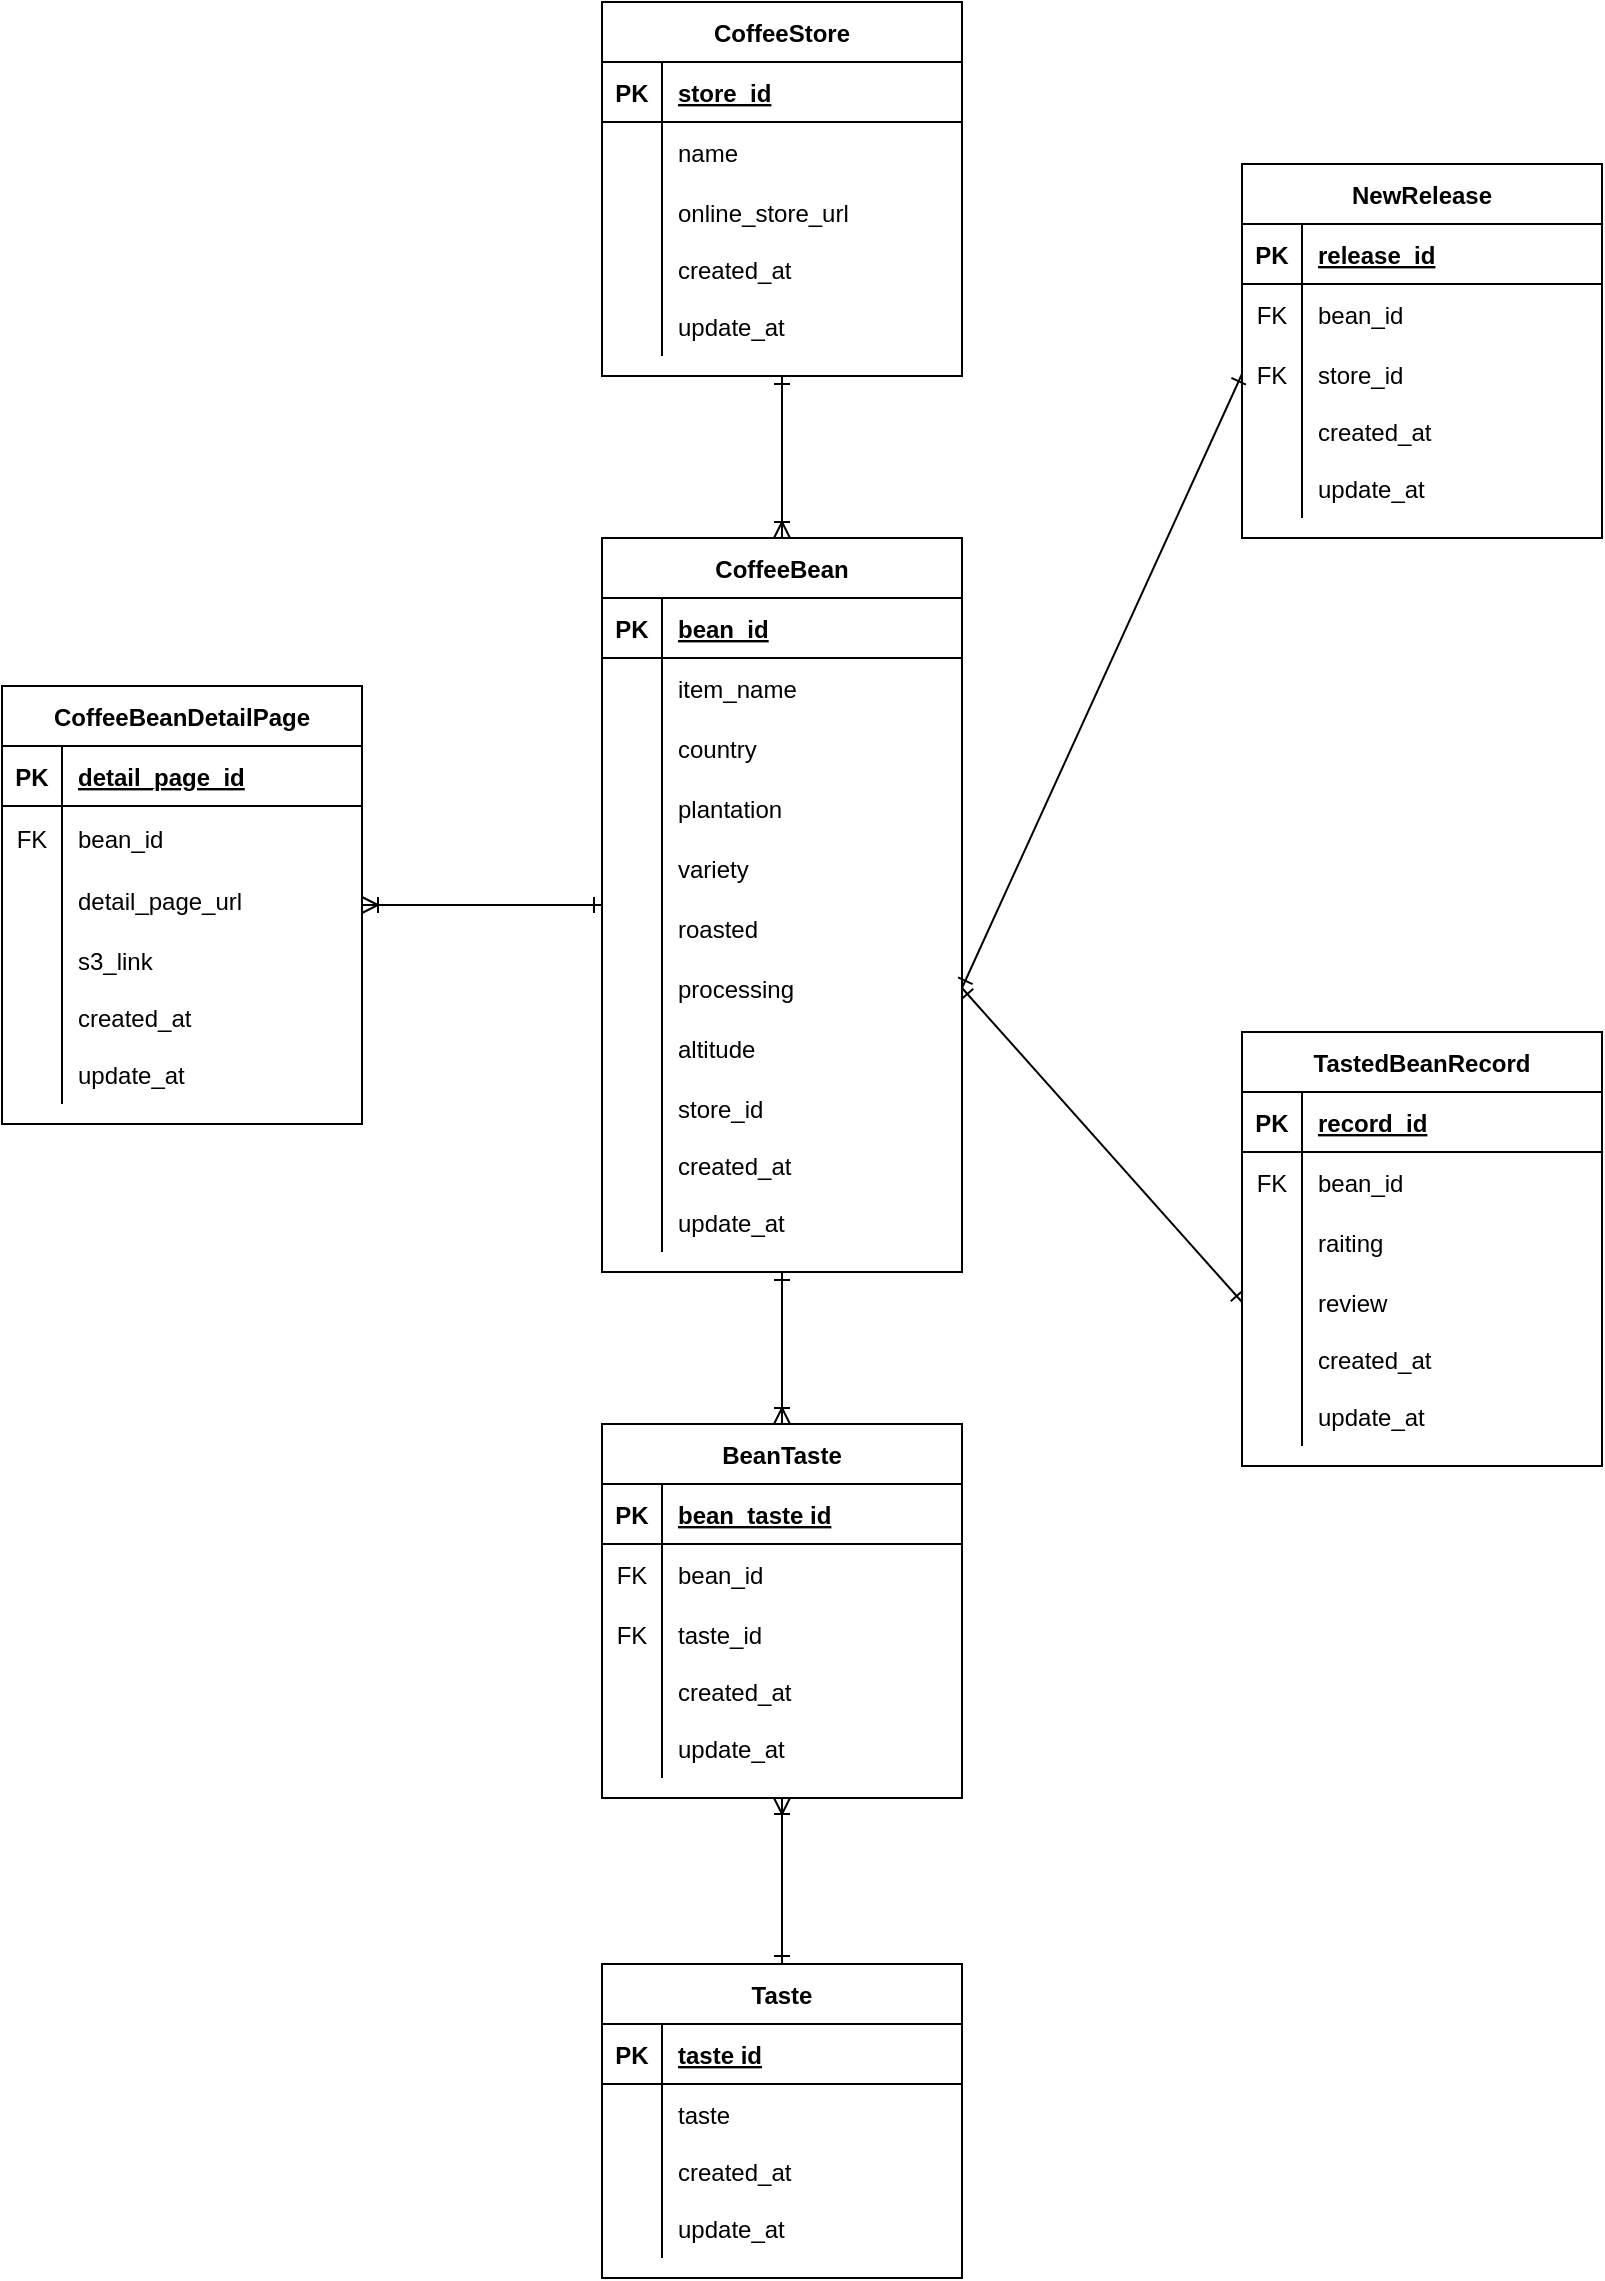 <mxfile>
    <diagram id="yIxu50tUWGx9-G-yupHI" name="ページ1">
        <mxGraphModel dx="1238" dy="1042" grid="1" gridSize="10" guides="1" tooltips="1" connect="1" arrows="1" fold="1" page="1" pageScale="1" pageWidth="1654" pageHeight="2336" math="0" shadow="0">
            <root>
                <mxCell id="0"/>
                <mxCell id="1" parent="0"/>
                <mxCell id="Ebb5UgwxN5PchFrkzwzX-4" style="edgeStyle=none;html=1;entryX=0.5;entryY=0;entryDx=0;entryDy=0;startArrow=ERone;startFill=0;endArrow=ERoneToMany;endFill=0;" edge="1" parent="1" source="2YNnRTBq0ZjotlbKwv6o-1" target="2YNnRTBq0ZjotlbKwv6o-22">
                    <mxGeometry relative="1" as="geometry"/>
                </mxCell>
                <mxCell id="2YNnRTBq0ZjotlbKwv6o-1" value="CoffeeStore" style="shape=table;startSize=30;container=1;collapsible=1;childLayout=tableLayout;fixedRows=1;rowLines=0;fontStyle=1;align=center;resizeLast=1;" vertex="1" parent="1">
                    <mxGeometry x="600" y="10" width="180" height="187" as="geometry"/>
                </mxCell>
                <mxCell id="2YNnRTBq0ZjotlbKwv6o-2" value="" style="shape=partialRectangle;collapsible=0;dropTarget=0;pointerEvents=0;fillColor=none;top=0;left=0;bottom=1;right=0;points=[[0,0.5],[1,0.5]];portConstraint=eastwest;" vertex="1" parent="2YNnRTBq0ZjotlbKwv6o-1">
                    <mxGeometry y="30" width="180" height="30" as="geometry"/>
                </mxCell>
                <mxCell id="2YNnRTBq0ZjotlbKwv6o-3" value="PK" style="shape=partialRectangle;connectable=0;fillColor=none;top=0;left=0;bottom=0;right=0;fontStyle=1;overflow=hidden;" vertex="1" parent="2YNnRTBq0ZjotlbKwv6o-2">
                    <mxGeometry width="30" height="30" as="geometry">
                        <mxRectangle width="30" height="30" as="alternateBounds"/>
                    </mxGeometry>
                </mxCell>
                <mxCell id="2YNnRTBq0ZjotlbKwv6o-4" value="store_id" style="shape=partialRectangle;connectable=0;fillColor=none;top=0;left=0;bottom=0;right=0;align=left;spacingLeft=6;fontStyle=5;overflow=hidden;" vertex="1" parent="2YNnRTBq0ZjotlbKwv6o-2">
                    <mxGeometry x="30" width="150" height="30" as="geometry">
                        <mxRectangle width="150" height="30" as="alternateBounds"/>
                    </mxGeometry>
                </mxCell>
                <mxCell id="2YNnRTBq0ZjotlbKwv6o-5" value="" style="shape=partialRectangle;collapsible=0;dropTarget=0;pointerEvents=0;fillColor=none;top=0;left=0;bottom=0;right=0;points=[[0,0.5],[1,0.5]];portConstraint=eastwest;" vertex="1" parent="2YNnRTBq0ZjotlbKwv6o-1">
                    <mxGeometry y="60" width="180" height="30" as="geometry"/>
                </mxCell>
                <mxCell id="2YNnRTBq0ZjotlbKwv6o-6" value="" style="shape=partialRectangle;connectable=0;fillColor=none;top=0;left=0;bottom=0;right=0;editable=1;overflow=hidden;" vertex="1" parent="2YNnRTBq0ZjotlbKwv6o-5">
                    <mxGeometry width="30" height="30" as="geometry">
                        <mxRectangle width="30" height="30" as="alternateBounds"/>
                    </mxGeometry>
                </mxCell>
                <mxCell id="2YNnRTBq0ZjotlbKwv6o-7" value="name" style="shape=partialRectangle;connectable=0;fillColor=none;top=0;left=0;bottom=0;right=0;align=left;spacingLeft=6;overflow=hidden;" vertex="1" parent="2YNnRTBq0ZjotlbKwv6o-5">
                    <mxGeometry x="30" width="150" height="30" as="geometry">
                        <mxRectangle width="150" height="30" as="alternateBounds"/>
                    </mxGeometry>
                </mxCell>
                <mxCell id="2YNnRTBq0ZjotlbKwv6o-11" value="" style="shape=partialRectangle;collapsible=0;dropTarget=0;pointerEvents=0;fillColor=none;top=0;left=0;bottom=0;right=0;points=[[0,0.5],[1,0.5]];portConstraint=eastwest;" vertex="1" parent="2YNnRTBq0ZjotlbKwv6o-1">
                    <mxGeometry y="90" width="180" height="30" as="geometry"/>
                </mxCell>
                <mxCell id="2YNnRTBq0ZjotlbKwv6o-12" value="" style="shape=partialRectangle;connectable=0;fillColor=none;top=0;left=0;bottom=0;right=0;editable=1;overflow=hidden;" vertex="1" parent="2YNnRTBq0ZjotlbKwv6o-11">
                    <mxGeometry width="30" height="30" as="geometry">
                        <mxRectangle width="30" height="30" as="alternateBounds"/>
                    </mxGeometry>
                </mxCell>
                <mxCell id="2YNnRTBq0ZjotlbKwv6o-13" value="online_store_url" style="shape=partialRectangle;connectable=0;fillColor=none;top=0;left=0;bottom=0;right=0;align=left;spacingLeft=6;overflow=hidden;" vertex="1" parent="2YNnRTBq0ZjotlbKwv6o-11">
                    <mxGeometry x="30" width="150" height="30" as="geometry">
                        <mxRectangle width="150" height="30" as="alternateBounds"/>
                    </mxGeometry>
                </mxCell>
                <mxCell id="2YNnRTBq0ZjotlbKwv6o-14" value="" style="shape=partialRectangle;collapsible=0;dropTarget=0;pointerEvents=0;fillColor=none;top=0;left=0;bottom=0;right=0;points=[[0,0.5],[1,0.5]];portConstraint=eastwest;" vertex="1" parent="2YNnRTBq0ZjotlbKwv6o-1">
                    <mxGeometry y="120" width="180" height="27" as="geometry"/>
                </mxCell>
                <mxCell id="2YNnRTBq0ZjotlbKwv6o-15" value="" style="shape=partialRectangle;connectable=0;fillColor=none;top=0;left=0;bottom=0;right=0;editable=1;overflow=hidden;" vertex="1" parent="2YNnRTBq0ZjotlbKwv6o-14">
                    <mxGeometry width="30" height="27" as="geometry">
                        <mxRectangle width="30" height="27" as="alternateBounds"/>
                    </mxGeometry>
                </mxCell>
                <mxCell id="2YNnRTBq0ZjotlbKwv6o-16" value="created_at" style="shape=partialRectangle;connectable=0;fillColor=none;top=0;left=0;bottom=0;right=0;align=left;spacingLeft=6;overflow=hidden;" vertex="1" parent="2YNnRTBq0ZjotlbKwv6o-14">
                    <mxGeometry x="30" width="150" height="27" as="geometry">
                        <mxRectangle width="150" height="27" as="alternateBounds"/>
                    </mxGeometry>
                </mxCell>
                <mxCell id="2YNnRTBq0ZjotlbKwv6o-17" value="" style="shape=partialRectangle;collapsible=0;dropTarget=0;pointerEvents=0;fillColor=none;top=0;left=0;bottom=0;right=0;points=[[0,0.5],[1,0.5]];portConstraint=eastwest;" vertex="1" parent="2YNnRTBq0ZjotlbKwv6o-1">
                    <mxGeometry y="147" width="180" height="30" as="geometry"/>
                </mxCell>
                <mxCell id="2YNnRTBq0ZjotlbKwv6o-18" value="" style="shape=partialRectangle;connectable=0;fillColor=none;top=0;left=0;bottom=0;right=0;editable=1;overflow=hidden;" vertex="1" parent="2YNnRTBq0ZjotlbKwv6o-17">
                    <mxGeometry width="30" height="30" as="geometry">
                        <mxRectangle width="30" height="30" as="alternateBounds"/>
                    </mxGeometry>
                </mxCell>
                <mxCell id="2YNnRTBq0ZjotlbKwv6o-19" value="update_at" style="shape=partialRectangle;connectable=0;fillColor=none;top=0;left=0;bottom=0;right=0;align=left;spacingLeft=6;overflow=hidden;" vertex="1" parent="2YNnRTBq0ZjotlbKwv6o-17">
                    <mxGeometry x="30" width="150" height="30" as="geometry">
                        <mxRectangle width="150" height="30" as="alternateBounds"/>
                    </mxGeometry>
                </mxCell>
                <mxCell id="Ebb5UgwxN5PchFrkzwzX-5" style="edgeStyle=none;html=1;entryX=0.5;entryY=0;entryDx=0;entryDy=0;startArrow=ERone;startFill=0;endArrow=ERoneToMany;endFill=0;" edge="1" parent="1" source="2YNnRTBq0ZjotlbKwv6o-22" target="5eXAZNLsBSrc5MWLBLmx-13">
                    <mxGeometry relative="1" as="geometry"/>
                </mxCell>
                <mxCell id="Ebb5UgwxN5PchFrkzwzX-29" value="" style="edgeStyle=none;html=1;startArrow=ERone;startFill=0;endArrow=ERoneToMany;endFill=0;" edge="1" parent="1" source="2YNnRTBq0ZjotlbKwv6o-22" target="Ebb5UgwxN5PchFrkzwzX-7">
                    <mxGeometry relative="1" as="geometry"/>
                </mxCell>
                <mxCell id="2YNnRTBq0ZjotlbKwv6o-22" value="CoffeeBean" style="shape=table;startSize=30;container=1;collapsible=1;childLayout=tableLayout;fixedRows=1;rowLines=0;fontStyle=1;align=center;resizeLast=1;" vertex="1" parent="1">
                    <mxGeometry x="600" y="278" width="180" height="367" as="geometry"/>
                </mxCell>
                <mxCell id="2YNnRTBq0ZjotlbKwv6o-23" value="" style="shape=partialRectangle;collapsible=0;dropTarget=0;pointerEvents=0;fillColor=none;top=0;left=0;bottom=1;right=0;points=[[0,0.5],[1,0.5]];portConstraint=eastwest;" vertex="1" parent="2YNnRTBq0ZjotlbKwv6o-22">
                    <mxGeometry y="30" width="180" height="30" as="geometry"/>
                </mxCell>
                <mxCell id="2YNnRTBq0ZjotlbKwv6o-24" value="PK" style="shape=partialRectangle;connectable=0;fillColor=none;top=0;left=0;bottom=0;right=0;fontStyle=1;overflow=hidden;" vertex="1" parent="2YNnRTBq0ZjotlbKwv6o-23">
                    <mxGeometry width="30" height="30" as="geometry">
                        <mxRectangle width="30" height="30" as="alternateBounds"/>
                    </mxGeometry>
                </mxCell>
                <mxCell id="2YNnRTBq0ZjotlbKwv6o-25" value="bean_id" style="shape=partialRectangle;connectable=0;fillColor=none;top=0;left=0;bottom=0;right=0;align=left;spacingLeft=6;fontStyle=5;overflow=hidden;" vertex="1" parent="2YNnRTBq0ZjotlbKwv6o-23">
                    <mxGeometry x="30" width="150" height="30" as="geometry">
                        <mxRectangle width="150" height="30" as="alternateBounds"/>
                    </mxGeometry>
                </mxCell>
                <mxCell id="2YNnRTBq0ZjotlbKwv6o-26" value="" style="shape=partialRectangle;collapsible=0;dropTarget=0;pointerEvents=0;fillColor=none;top=0;left=0;bottom=0;right=0;points=[[0,0.5],[1,0.5]];portConstraint=eastwest;" vertex="1" parent="2YNnRTBq0ZjotlbKwv6o-22">
                    <mxGeometry y="60" width="180" height="30" as="geometry"/>
                </mxCell>
                <mxCell id="2YNnRTBq0ZjotlbKwv6o-27" value="" style="shape=partialRectangle;connectable=0;fillColor=none;top=0;left=0;bottom=0;right=0;editable=1;overflow=hidden;" vertex="1" parent="2YNnRTBq0ZjotlbKwv6o-26">
                    <mxGeometry width="30" height="30" as="geometry">
                        <mxRectangle width="30" height="30" as="alternateBounds"/>
                    </mxGeometry>
                </mxCell>
                <mxCell id="2YNnRTBq0ZjotlbKwv6o-28" value="item_name" style="shape=partialRectangle;connectable=0;fillColor=none;top=0;left=0;bottom=0;right=0;align=left;spacingLeft=6;overflow=hidden;" vertex="1" parent="2YNnRTBq0ZjotlbKwv6o-26">
                    <mxGeometry x="30" width="150" height="30" as="geometry">
                        <mxRectangle width="150" height="30" as="alternateBounds"/>
                    </mxGeometry>
                </mxCell>
                <mxCell id="_Bdg5ZG4VPpJIUgZ5DCq-13" value="" style="shape=partialRectangle;collapsible=0;dropTarget=0;pointerEvents=0;fillColor=none;top=0;left=0;bottom=0;right=0;points=[[0,0.5],[1,0.5]];portConstraint=eastwest;" vertex="1" parent="2YNnRTBq0ZjotlbKwv6o-22">
                    <mxGeometry y="90" width="180" height="30" as="geometry"/>
                </mxCell>
                <mxCell id="_Bdg5ZG4VPpJIUgZ5DCq-14" value="" style="shape=partialRectangle;connectable=0;fillColor=none;top=0;left=0;bottom=0;right=0;editable=1;overflow=hidden;" vertex="1" parent="_Bdg5ZG4VPpJIUgZ5DCq-13">
                    <mxGeometry width="30" height="30" as="geometry">
                        <mxRectangle width="30" height="30" as="alternateBounds"/>
                    </mxGeometry>
                </mxCell>
                <mxCell id="_Bdg5ZG4VPpJIUgZ5DCq-15" value="country" style="shape=partialRectangle;connectable=0;fillColor=none;top=0;left=0;bottom=0;right=0;align=left;spacingLeft=6;overflow=hidden;" vertex="1" parent="_Bdg5ZG4VPpJIUgZ5DCq-13">
                    <mxGeometry x="30" width="150" height="30" as="geometry">
                        <mxRectangle width="150" height="30" as="alternateBounds"/>
                    </mxGeometry>
                </mxCell>
                <mxCell id="_Bdg5ZG4VPpJIUgZ5DCq-19" value="" style="shape=partialRectangle;collapsible=0;dropTarget=0;pointerEvents=0;fillColor=none;top=0;left=0;bottom=0;right=0;points=[[0,0.5],[1,0.5]];portConstraint=eastwest;" vertex="1" parent="2YNnRTBq0ZjotlbKwv6o-22">
                    <mxGeometry y="120" width="180" height="30" as="geometry"/>
                </mxCell>
                <mxCell id="_Bdg5ZG4VPpJIUgZ5DCq-20" value="" style="shape=partialRectangle;connectable=0;fillColor=none;top=0;left=0;bottom=0;right=0;editable=1;overflow=hidden;" vertex="1" parent="_Bdg5ZG4VPpJIUgZ5DCq-19">
                    <mxGeometry width="30" height="30" as="geometry">
                        <mxRectangle width="30" height="30" as="alternateBounds"/>
                    </mxGeometry>
                </mxCell>
                <mxCell id="_Bdg5ZG4VPpJIUgZ5DCq-21" value="plantation" style="shape=partialRectangle;connectable=0;fillColor=none;top=0;left=0;bottom=0;right=0;align=left;spacingLeft=6;overflow=hidden;" vertex="1" parent="_Bdg5ZG4VPpJIUgZ5DCq-19">
                    <mxGeometry x="30" width="150" height="30" as="geometry">
                        <mxRectangle width="150" height="30" as="alternateBounds"/>
                    </mxGeometry>
                </mxCell>
                <mxCell id="_Bdg5ZG4VPpJIUgZ5DCq-16" value="" style="shape=partialRectangle;collapsible=0;dropTarget=0;pointerEvents=0;fillColor=none;top=0;left=0;bottom=0;right=0;points=[[0,0.5],[1,0.5]];portConstraint=eastwest;" vertex="1" parent="2YNnRTBq0ZjotlbKwv6o-22">
                    <mxGeometry y="150" width="180" height="30" as="geometry"/>
                </mxCell>
                <mxCell id="_Bdg5ZG4VPpJIUgZ5DCq-17" value="" style="shape=partialRectangle;connectable=0;fillColor=none;top=0;left=0;bottom=0;right=0;editable=1;overflow=hidden;" vertex="1" parent="_Bdg5ZG4VPpJIUgZ5DCq-16">
                    <mxGeometry width="30" height="30" as="geometry">
                        <mxRectangle width="30" height="30" as="alternateBounds"/>
                    </mxGeometry>
                </mxCell>
                <mxCell id="_Bdg5ZG4VPpJIUgZ5DCq-18" value="variety" style="shape=partialRectangle;connectable=0;fillColor=none;top=0;left=0;bottom=0;right=0;align=left;spacingLeft=6;overflow=hidden;" vertex="1" parent="_Bdg5ZG4VPpJIUgZ5DCq-16">
                    <mxGeometry x="30" width="150" height="30" as="geometry">
                        <mxRectangle width="150" height="30" as="alternateBounds"/>
                    </mxGeometry>
                </mxCell>
                <mxCell id="2YNnRTBq0ZjotlbKwv6o-29" value="" style="shape=partialRectangle;collapsible=0;dropTarget=0;pointerEvents=0;fillColor=none;top=0;left=0;bottom=0;right=0;points=[[0,0.5],[1,0.5]];portConstraint=eastwest;" vertex="1" parent="2YNnRTBq0ZjotlbKwv6o-22">
                    <mxGeometry y="180" width="180" height="30" as="geometry"/>
                </mxCell>
                <mxCell id="2YNnRTBq0ZjotlbKwv6o-30" value="" style="shape=partialRectangle;connectable=0;fillColor=none;top=0;left=0;bottom=0;right=0;editable=1;overflow=hidden;" vertex="1" parent="2YNnRTBq0ZjotlbKwv6o-29">
                    <mxGeometry width="30" height="30" as="geometry">
                        <mxRectangle width="30" height="30" as="alternateBounds"/>
                    </mxGeometry>
                </mxCell>
                <mxCell id="2YNnRTBq0ZjotlbKwv6o-31" value="roasted" style="shape=partialRectangle;connectable=0;fillColor=none;top=0;left=0;bottom=0;right=0;align=left;spacingLeft=6;overflow=hidden;" vertex="1" parent="2YNnRTBq0ZjotlbKwv6o-29">
                    <mxGeometry x="30" width="150" height="30" as="geometry">
                        <mxRectangle width="150" height="30" as="alternateBounds"/>
                    </mxGeometry>
                </mxCell>
                <mxCell id="2YNnRTBq0ZjotlbKwv6o-32" value="" style="shape=partialRectangle;collapsible=0;dropTarget=0;pointerEvents=0;fillColor=none;top=0;left=0;bottom=0;right=0;points=[[0,0.5],[1,0.5]];portConstraint=eastwest;" vertex="1" parent="2YNnRTBq0ZjotlbKwv6o-22">
                    <mxGeometry y="210" width="180" height="30" as="geometry"/>
                </mxCell>
                <mxCell id="2YNnRTBq0ZjotlbKwv6o-33" value="" style="shape=partialRectangle;connectable=0;fillColor=none;top=0;left=0;bottom=0;right=0;editable=1;overflow=hidden;" vertex="1" parent="2YNnRTBq0ZjotlbKwv6o-32">
                    <mxGeometry width="30" height="30" as="geometry">
                        <mxRectangle width="30" height="30" as="alternateBounds"/>
                    </mxGeometry>
                </mxCell>
                <mxCell id="2YNnRTBq0ZjotlbKwv6o-34" value="processing" style="shape=partialRectangle;connectable=0;fillColor=none;top=0;left=0;bottom=0;right=0;align=left;spacingLeft=6;overflow=hidden;" vertex="1" parent="2YNnRTBq0ZjotlbKwv6o-32">
                    <mxGeometry x="30" width="150" height="30" as="geometry">
                        <mxRectangle width="150" height="30" as="alternateBounds"/>
                    </mxGeometry>
                </mxCell>
                <mxCell id="_Bdg5ZG4VPpJIUgZ5DCq-4" value="" style="shape=partialRectangle;collapsible=0;dropTarget=0;pointerEvents=0;fillColor=none;top=0;left=0;bottom=0;right=0;points=[[0,0.5],[1,0.5]];portConstraint=eastwest;" vertex="1" parent="2YNnRTBq0ZjotlbKwv6o-22">
                    <mxGeometry y="240" width="180" height="30" as="geometry"/>
                </mxCell>
                <mxCell id="_Bdg5ZG4VPpJIUgZ5DCq-5" value="" style="shape=partialRectangle;connectable=0;fillColor=none;top=0;left=0;bottom=0;right=0;editable=1;overflow=hidden;" vertex="1" parent="_Bdg5ZG4VPpJIUgZ5DCq-4">
                    <mxGeometry width="30" height="30" as="geometry">
                        <mxRectangle width="30" height="30" as="alternateBounds"/>
                    </mxGeometry>
                </mxCell>
                <mxCell id="_Bdg5ZG4VPpJIUgZ5DCq-6" value="altitude" style="shape=partialRectangle;connectable=0;fillColor=none;top=0;left=0;bottom=0;right=0;align=left;spacingLeft=6;overflow=hidden;" vertex="1" parent="_Bdg5ZG4VPpJIUgZ5DCq-4">
                    <mxGeometry x="30" width="150" height="30" as="geometry">
                        <mxRectangle width="150" height="30" as="alternateBounds"/>
                    </mxGeometry>
                </mxCell>
                <mxCell id="5eXAZNLsBSrc5MWLBLmx-4" value="" style="shape=partialRectangle;collapsible=0;dropTarget=0;pointerEvents=0;fillColor=none;top=0;left=0;bottom=0;right=0;points=[[0,0.5],[1,0.5]];portConstraint=eastwest;" vertex="1" parent="2YNnRTBq0ZjotlbKwv6o-22">
                    <mxGeometry y="270" width="180" height="30" as="geometry"/>
                </mxCell>
                <mxCell id="5eXAZNLsBSrc5MWLBLmx-5" value="" style="shape=partialRectangle;connectable=0;fillColor=none;top=0;left=0;bottom=0;right=0;editable=1;overflow=hidden;" vertex="1" parent="5eXAZNLsBSrc5MWLBLmx-4">
                    <mxGeometry width="30" height="30" as="geometry">
                        <mxRectangle width="30" height="30" as="alternateBounds"/>
                    </mxGeometry>
                </mxCell>
                <mxCell id="5eXAZNLsBSrc5MWLBLmx-6" value="store_id" style="shape=partialRectangle;connectable=0;fillColor=none;top=0;left=0;bottom=0;right=0;align=left;spacingLeft=6;overflow=hidden;" vertex="1" parent="5eXAZNLsBSrc5MWLBLmx-4">
                    <mxGeometry x="30" width="150" height="30" as="geometry">
                        <mxRectangle width="150" height="30" as="alternateBounds"/>
                    </mxGeometry>
                </mxCell>
                <mxCell id="2YNnRTBq0ZjotlbKwv6o-35" value="" style="shape=partialRectangle;collapsible=0;dropTarget=0;pointerEvents=0;fillColor=none;top=0;left=0;bottom=0;right=0;points=[[0,0.5],[1,0.5]];portConstraint=eastwest;" vertex="1" parent="2YNnRTBq0ZjotlbKwv6o-22">
                    <mxGeometry y="300" width="180" height="27" as="geometry"/>
                </mxCell>
                <mxCell id="2YNnRTBq0ZjotlbKwv6o-36" value="" style="shape=partialRectangle;connectable=0;fillColor=none;top=0;left=0;bottom=0;right=0;editable=1;overflow=hidden;" vertex="1" parent="2YNnRTBq0ZjotlbKwv6o-35">
                    <mxGeometry width="30" height="27" as="geometry">
                        <mxRectangle width="30" height="27" as="alternateBounds"/>
                    </mxGeometry>
                </mxCell>
                <mxCell id="2YNnRTBq0ZjotlbKwv6o-37" value="created_at" style="shape=partialRectangle;connectable=0;fillColor=none;top=0;left=0;bottom=0;right=0;align=left;spacingLeft=6;overflow=hidden;" vertex="1" parent="2YNnRTBq0ZjotlbKwv6o-35">
                    <mxGeometry x="30" width="150" height="27" as="geometry">
                        <mxRectangle width="150" height="27" as="alternateBounds"/>
                    </mxGeometry>
                </mxCell>
                <mxCell id="2YNnRTBq0ZjotlbKwv6o-38" value="" style="shape=partialRectangle;collapsible=0;dropTarget=0;pointerEvents=0;fillColor=none;top=0;left=0;bottom=0;right=0;points=[[0,0.5],[1,0.5]];portConstraint=eastwest;" vertex="1" parent="2YNnRTBq0ZjotlbKwv6o-22">
                    <mxGeometry y="327" width="180" height="30" as="geometry"/>
                </mxCell>
                <mxCell id="2YNnRTBq0ZjotlbKwv6o-39" value="" style="shape=partialRectangle;connectable=0;fillColor=none;top=0;left=0;bottom=0;right=0;editable=1;overflow=hidden;" vertex="1" parent="2YNnRTBq0ZjotlbKwv6o-38">
                    <mxGeometry width="30" height="30" as="geometry">
                        <mxRectangle width="30" height="30" as="alternateBounds"/>
                    </mxGeometry>
                </mxCell>
                <mxCell id="2YNnRTBq0ZjotlbKwv6o-40" value="update_at" style="shape=partialRectangle;connectable=0;fillColor=none;top=0;left=0;bottom=0;right=0;align=left;spacingLeft=6;overflow=hidden;" vertex="1" parent="2YNnRTBq0ZjotlbKwv6o-38">
                    <mxGeometry x="30" width="150" height="30" as="geometry">
                        <mxRectangle width="150" height="30" as="alternateBounds"/>
                    </mxGeometry>
                </mxCell>
                <mxCell id="5eXAZNLsBSrc5MWLBLmx-13" value="BeanTaste" style="shape=table;startSize=30;container=1;collapsible=1;childLayout=tableLayout;fixedRows=1;rowLines=0;fontStyle=1;align=center;resizeLast=1;" vertex="1" parent="1">
                    <mxGeometry x="600" y="721" width="180" height="187" as="geometry"/>
                </mxCell>
                <mxCell id="5eXAZNLsBSrc5MWLBLmx-14" value="" style="shape=partialRectangle;collapsible=0;dropTarget=0;pointerEvents=0;fillColor=none;top=0;left=0;bottom=1;right=0;points=[[0,0.5],[1,0.5]];portConstraint=eastwest;" vertex="1" parent="5eXAZNLsBSrc5MWLBLmx-13">
                    <mxGeometry y="30" width="180" height="30" as="geometry"/>
                </mxCell>
                <mxCell id="5eXAZNLsBSrc5MWLBLmx-15" value="PK" style="shape=partialRectangle;connectable=0;fillColor=none;top=0;left=0;bottom=0;right=0;fontStyle=1;overflow=hidden;" vertex="1" parent="5eXAZNLsBSrc5MWLBLmx-14">
                    <mxGeometry width="30" height="30" as="geometry">
                        <mxRectangle width="30" height="30" as="alternateBounds"/>
                    </mxGeometry>
                </mxCell>
                <mxCell id="5eXAZNLsBSrc5MWLBLmx-16" value="bean_taste id" style="shape=partialRectangle;connectable=0;fillColor=none;top=0;left=0;bottom=0;right=0;align=left;spacingLeft=6;fontStyle=5;overflow=hidden;" vertex="1" parent="5eXAZNLsBSrc5MWLBLmx-14">
                    <mxGeometry x="30" width="150" height="30" as="geometry">
                        <mxRectangle width="150" height="30" as="alternateBounds"/>
                    </mxGeometry>
                </mxCell>
                <mxCell id="5eXAZNLsBSrc5MWLBLmx-17" value="" style="shape=partialRectangle;collapsible=0;dropTarget=0;pointerEvents=0;fillColor=none;top=0;left=0;bottom=0;right=0;points=[[0,0.5],[1,0.5]];portConstraint=eastwest;" vertex="1" parent="5eXAZNLsBSrc5MWLBLmx-13">
                    <mxGeometry y="60" width="180" height="30" as="geometry"/>
                </mxCell>
                <mxCell id="5eXAZNLsBSrc5MWLBLmx-18" value="FK" style="shape=partialRectangle;connectable=0;fillColor=none;top=0;left=0;bottom=0;right=0;editable=1;overflow=hidden;" vertex="1" parent="5eXAZNLsBSrc5MWLBLmx-17">
                    <mxGeometry width="30" height="30" as="geometry">
                        <mxRectangle width="30" height="30" as="alternateBounds"/>
                    </mxGeometry>
                </mxCell>
                <mxCell id="5eXAZNLsBSrc5MWLBLmx-19" value="bean_id" style="shape=partialRectangle;connectable=0;fillColor=none;top=0;left=0;bottom=0;right=0;align=left;spacingLeft=6;overflow=hidden;" vertex="1" parent="5eXAZNLsBSrc5MWLBLmx-17">
                    <mxGeometry x="30" width="150" height="30" as="geometry">
                        <mxRectangle width="150" height="30" as="alternateBounds"/>
                    </mxGeometry>
                </mxCell>
                <mxCell id="5eXAZNLsBSrc5MWLBLmx-20" value="" style="shape=partialRectangle;collapsible=0;dropTarget=0;pointerEvents=0;fillColor=none;top=0;left=0;bottom=0;right=0;points=[[0,0.5],[1,0.5]];portConstraint=eastwest;" vertex="1" parent="5eXAZNLsBSrc5MWLBLmx-13">
                    <mxGeometry y="90" width="180" height="30" as="geometry"/>
                </mxCell>
                <mxCell id="5eXAZNLsBSrc5MWLBLmx-21" value="FK" style="shape=partialRectangle;connectable=0;fillColor=none;top=0;left=0;bottom=0;right=0;editable=1;overflow=hidden;" vertex="1" parent="5eXAZNLsBSrc5MWLBLmx-20">
                    <mxGeometry width="30" height="30" as="geometry">
                        <mxRectangle width="30" height="30" as="alternateBounds"/>
                    </mxGeometry>
                </mxCell>
                <mxCell id="5eXAZNLsBSrc5MWLBLmx-22" value="taste_id" style="shape=partialRectangle;connectable=0;fillColor=none;top=0;left=0;bottom=0;right=0;align=left;spacingLeft=6;overflow=hidden;" vertex="1" parent="5eXAZNLsBSrc5MWLBLmx-20">
                    <mxGeometry x="30" width="150" height="30" as="geometry">
                        <mxRectangle width="150" height="30" as="alternateBounds"/>
                    </mxGeometry>
                </mxCell>
                <mxCell id="5eXAZNLsBSrc5MWLBLmx-32" value="" style="shape=partialRectangle;collapsible=0;dropTarget=0;pointerEvents=0;fillColor=none;top=0;left=0;bottom=0;right=0;points=[[0,0.5],[1,0.5]];portConstraint=eastwest;" vertex="1" parent="5eXAZNLsBSrc5MWLBLmx-13">
                    <mxGeometry y="120" width="180" height="27" as="geometry"/>
                </mxCell>
                <mxCell id="5eXAZNLsBSrc5MWLBLmx-33" value="" style="shape=partialRectangle;connectable=0;fillColor=none;top=0;left=0;bottom=0;right=0;editable=1;overflow=hidden;" vertex="1" parent="5eXAZNLsBSrc5MWLBLmx-32">
                    <mxGeometry width="30" height="27" as="geometry">
                        <mxRectangle width="30" height="27" as="alternateBounds"/>
                    </mxGeometry>
                </mxCell>
                <mxCell id="5eXAZNLsBSrc5MWLBLmx-34" value="created_at" style="shape=partialRectangle;connectable=0;fillColor=none;top=0;left=0;bottom=0;right=0;align=left;spacingLeft=6;overflow=hidden;" vertex="1" parent="5eXAZNLsBSrc5MWLBLmx-32">
                    <mxGeometry x="30" width="150" height="27" as="geometry">
                        <mxRectangle width="150" height="27" as="alternateBounds"/>
                    </mxGeometry>
                </mxCell>
                <mxCell id="5eXAZNLsBSrc5MWLBLmx-35" value="" style="shape=partialRectangle;collapsible=0;dropTarget=0;pointerEvents=0;fillColor=none;top=0;left=0;bottom=0;right=0;points=[[0,0.5],[1,0.5]];portConstraint=eastwest;" vertex="1" parent="5eXAZNLsBSrc5MWLBLmx-13">
                    <mxGeometry y="147" width="180" height="30" as="geometry"/>
                </mxCell>
                <mxCell id="5eXAZNLsBSrc5MWLBLmx-36" value="" style="shape=partialRectangle;connectable=0;fillColor=none;top=0;left=0;bottom=0;right=0;editable=1;overflow=hidden;" vertex="1" parent="5eXAZNLsBSrc5MWLBLmx-35">
                    <mxGeometry width="30" height="30" as="geometry">
                        <mxRectangle width="30" height="30" as="alternateBounds"/>
                    </mxGeometry>
                </mxCell>
                <mxCell id="5eXAZNLsBSrc5MWLBLmx-37" value="update_at" style="shape=partialRectangle;connectable=0;fillColor=none;top=0;left=0;bottom=0;right=0;align=left;spacingLeft=6;overflow=hidden;" vertex="1" parent="5eXAZNLsBSrc5MWLBLmx-35">
                    <mxGeometry x="30" width="150" height="30" as="geometry">
                        <mxRectangle width="150" height="30" as="alternateBounds"/>
                    </mxGeometry>
                </mxCell>
                <mxCell id="Ebb5UgwxN5PchFrkzwzX-6" style="edgeStyle=none;html=1;exitX=0.5;exitY=0;exitDx=0;exitDy=0;entryX=0.5;entryY=1;entryDx=0;entryDy=0;startArrow=ERone;startFill=0;endArrow=ERoneToMany;endFill=0;" edge="1" parent="1" source="5eXAZNLsBSrc5MWLBLmx-39" target="5eXAZNLsBSrc5MWLBLmx-13">
                    <mxGeometry relative="1" as="geometry"/>
                </mxCell>
                <mxCell id="5eXAZNLsBSrc5MWLBLmx-39" value="Taste" style="shape=table;startSize=30;container=1;collapsible=1;childLayout=tableLayout;fixedRows=1;rowLines=0;fontStyle=1;align=center;resizeLast=1;" vertex="1" parent="1">
                    <mxGeometry x="600" y="991" width="180" height="157" as="geometry"/>
                </mxCell>
                <mxCell id="5eXAZNLsBSrc5MWLBLmx-40" value="" style="shape=partialRectangle;collapsible=0;dropTarget=0;pointerEvents=0;fillColor=none;top=0;left=0;bottom=1;right=0;points=[[0,0.5],[1,0.5]];portConstraint=eastwest;" vertex="1" parent="5eXAZNLsBSrc5MWLBLmx-39">
                    <mxGeometry y="30" width="180" height="30" as="geometry"/>
                </mxCell>
                <mxCell id="5eXAZNLsBSrc5MWLBLmx-41" value="PK" style="shape=partialRectangle;connectable=0;fillColor=none;top=0;left=0;bottom=0;right=0;fontStyle=1;overflow=hidden;" vertex="1" parent="5eXAZNLsBSrc5MWLBLmx-40">
                    <mxGeometry width="30" height="30" as="geometry">
                        <mxRectangle width="30" height="30" as="alternateBounds"/>
                    </mxGeometry>
                </mxCell>
                <mxCell id="5eXAZNLsBSrc5MWLBLmx-42" value="taste id" style="shape=partialRectangle;connectable=0;fillColor=none;top=0;left=0;bottom=0;right=0;align=left;spacingLeft=6;fontStyle=5;overflow=hidden;" vertex="1" parent="5eXAZNLsBSrc5MWLBLmx-40">
                    <mxGeometry x="30" width="150" height="30" as="geometry">
                        <mxRectangle width="150" height="30" as="alternateBounds"/>
                    </mxGeometry>
                </mxCell>
                <mxCell id="5eXAZNLsBSrc5MWLBLmx-43" value="" style="shape=partialRectangle;collapsible=0;dropTarget=0;pointerEvents=0;fillColor=none;top=0;left=0;bottom=0;right=0;points=[[0,0.5],[1,0.5]];portConstraint=eastwest;" vertex="1" parent="5eXAZNLsBSrc5MWLBLmx-39">
                    <mxGeometry y="60" width="180" height="30" as="geometry"/>
                </mxCell>
                <mxCell id="5eXAZNLsBSrc5MWLBLmx-44" value="" style="shape=partialRectangle;connectable=0;fillColor=none;top=0;left=0;bottom=0;right=0;editable=1;overflow=hidden;" vertex="1" parent="5eXAZNLsBSrc5MWLBLmx-43">
                    <mxGeometry width="30" height="30" as="geometry">
                        <mxRectangle width="30" height="30" as="alternateBounds"/>
                    </mxGeometry>
                </mxCell>
                <mxCell id="5eXAZNLsBSrc5MWLBLmx-45" value="taste" style="shape=partialRectangle;connectable=0;fillColor=none;top=0;left=0;bottom=0;right=0;align=left;spacingLeft=6;overflow=hidden;" vertex="1" parent="5eXAZNLsBSrc5MWLBLmx-43">
                    <mxGeometry x="30" width="150" height="30" as="geometry">
                        <mxRectangle width="150" height="30" as="alternateBounds"/>
                    </mxGeometry>
                </mxCell>
                <mxCell id="5eXAZNLsBSrc5MWLBLmx-52" value="" style="shape=partialRectangle;collapsible=0;dropTarget=0;pointerEvents=0;fillColor=none;top=0;left=0;bottom=0;right=0;points=[[0,0.5],[1,0.5]];portConstraint=eastwest;" vertex="1" parent="5eXAZNLsBSrc5MWLBLmx-39">
                    <mxGeometry y="90" width="180" height="27" as="geometry"/>
                </mxCell>
                <mxCell id="5eXAZNLsBSrc5MWLBLmx-53" value="" style="shape=partialRectangle;connectable=0;fillColor=none;top=0;left=0;bottom=0;right=0;editable=1;overflow=hidden;" vertex="1" parent="5eXAZNLsBSrc5MWLBLmx-52">
                    <mxGeometry width="30" height="27" as="geometry">
                        <mxRectangle width="30" height="27" as="alternateBounds"/>
                    </mxGeometry>
                </mxCell>
                <mxCell id="5eXAZNLsBSrc5MWLBLmx-54" value="created_at" style="shape=partialRectangle;connectable=0;fillColor=none;top=0;left=0;bottom=0;right=0;align=left;spacingLeft=6;overflow=hidden;" vertex="1" parent="5eXAZNLsBSrc5MWLBLmx-52">
                    <mxGeometry x="30" width="150" height="27" as="geometry">
                        <mxRectangle width="150" height="27" as="alternateBounds"/>
                    </mxGeometry>
                </mxCell>
                <mxCell id="5eXAZNLsBSrc5MWLBLmx-55" value="" style="shape=partialRectangle;collapsible=0;dropTarget=0;pointerEvents=0;fillColor=none;top=0;left=0;bottom=0;right=0;points=[[0,0.5],[1,0.5]];portConstraint=eastwest;" vertex="1" parent="5eXAZNLsBSrc5MWLBLmx-39">
                    <mxGeometry y="117" width="180" height="30" as="geometry"/>
                </mxCell>
                <mxCell id="5eXAZNLsBSrc5MWLBLmx-56" value="" style="shape=partialRectangle;connectable=0;fillColor=none;top=0;left=0;bottom=0;right=0;editable=1;overflow=hidden;" vertex="1" parent="5eXAZNLsBSrc5MWLBLmx-55">
                    <mxGeometry width="30" height="30" as="geometry">
                        <mxRectangle width="30" height="30" as="alternateBounds"/>
                    </mxGeometry>
                </mxCell>
                <mxCell id="5eXAZNLsBSrc5MWLBLmx-57" value="update_at" style="shape=partialRectangle;connectable=0;fillColor=none;top=0;left=0;bottom=0;right=0;align=left;spacingLeft=6;overflow=hidden;" vertex="1" parent="5eXAZNLsBSrc5MWLBLmx-55">
                    <mxGeometry x="30" width="150" height="30" as="geometry">
                        <mxRectangle width="150" height="30" as="alternateBounds"/>
                    </mxGeometry>
                </mxCell>
                <mxCell id="xcYI_xZoOEgNm12RZlpN-1" value="NewRelease" style="shape=table;startSize=30;container=1;collapsible=1;childLayout=tableLayout;fixedRows=1;rowLines=0;fontStyle=1;align=center;resizeLast=1;" vertex="1" parent="1">
                    <mxGeometry x="920" y="91" width="180" height="187" as="geometry"/>
                </mxCell>
                <mxCell id="xcYI_xZoOEgNm12RZlpN-2" value="" style="shape=partialRectangle;collapsible=0;dropTarget=0;pointerEvents=0;fillColor=none;top=0;left=0;bottom=1;right=0;points=[[0,0.5],[1,0.5]];portConstraint=eastwest;" vertex="1" parent="xcYI_xZoOEgNm12RZlpN-1">
                    <mxGeometry y="30" width="180" height="30" as="geometry"/>
                </mxCell>
                <mxCell id="xcYI_xZoOEgNm12RZlpN-3" value="PK" style="shape=partialRectangle;connectable=0;fillColor=none;top=0;left=0;bottom=0;right=0;fontStyle=1;overflow=hidden;" vertex="1" parent="xcYI_xZoOEgNm12RZlpN-2">
                    <mxGeometry width="30" height="30" as="geometry">
                        <mxRectangle width="30" height="30" as="alternateBounds"/>
                    </mxGeometry>
                </mxCell>
                <mxCell id="xcYI_xZoOEgNm12RZlpN-4" value="release_id" style="shape=partialRectangle;connectable=0;fillColor=none;top=0;left=0;bottom=0;right=0;align=left;spacingLeft=6;fontStyle=5;overflow=hidden;" vertex="1" parent="xcYI_xZoOEgNm12RZlpN-2">
                    <mxGeometry x="30" width="150" height="30" as="geometry">
                        <mxRectangle width="150" height="30" as="alternateBounds"/>
                    </mxGeometry>
                </mxCell>
                <mxCell id="xcYI_xZoOEgNm12RZlpN-5" value="" style="shape=partialRectangle;collapsible=0;dropTarget=0;pointerEvents=0;fillColor=none;top=0;left=0;bottom=0;right=0;points=[[0,0.5],[1,0.5]];portConstraint=eastwest;" vertex="1" parent="xcYI_xZoOEgNm12RZlpN-1">
                    <mxGeometry y="60" width="180" height="30" as="geometry"/>
                </mxCell>
                <mxCell id="xcYI_xZoOEgNm12RZlpN-6" value="FK" style="shape=partialRectangle;connectable=0;fillColor=none;top=0;left=0;bottom=0;right=0;editable=1;overflow=hidden;" vertex="1" parent="xcYI_xZoOEgNm12RZlpN-5">
                    <mxGeometry width="30" height="30" as="geometry">
                        <mxRectangle width="30" height="30" as="alternateBounds"/>
                    </mxGeometry>
                </mxCell>
                <mxCell id="xcYI_xZoOEgNm12RZlpN-7" value="bean_id" style="shape=partialRectangle;connectable=0;fillColor=none;top=0;left=0;bottom=0;right=0;align=left;spacingLeft=6;overflow=hidden;" vertex="1" parent="xcYI_xZoOEgNm12RZlpN-5">
                    <mxGeometry x="30" width="150" height="30" as="geometry">
                        <mxRectangle width="150" height="30" as="alternateBounds"/>
                    </mxGeometry>
                </mxCell>
                <mxCell id="xcYI_xZoOEgNm12RZlpN-42" value="" style="shape=partialRectangle;collapsible=0;dropTarget=0;pointerEvents=0;fillColor=none;top=0;left=0;bottom=0;right=0;points=[[0,0.5],[1,0.5]];portConstraint=eastwest;" vertex="1" parent="xcYI_xZoOEgNm12RZlpN-1">
                    <mxGeometry y="90" width="180" height="30" as="geometry"/>
                </mxCell>
                <mxCell id="xcYI_xZoOEgNm12RZlpN-43" value="FK" style="shape=partialRectangle;connectable=0;fillColor=none;top=0;left=0;bottom=0;right=0;editable=1;overflow=hidden;" vertex="1" parent="xcYI_xZoOEgNm12RZlpN-42">
                    <mxGeometry width="30" height="30" as="geometry">
                        <mxRectangle width="30" height="30" as="alternateBounds"/>
                    </mxGeometry>
                </mxCell>
                <mxCell id="xcYI_xZoOEgNm12RZlpN-44" value="store_id" style="shape=partialRectangle;connectable=0;fillColor=none;top=0;left=0;bottom=0;right=0;align=left;spacingLeft=6;overflow=hidden;" vertex="1" parent="xcYI_xZoOEgNm12RZlpN-42">
                    <mxGeometry x="30" width="150" height="30" as="geometry">
                        <mxRectangle width="150" height="30" as="alternateBounds"/>
                    </mxGeometry>
                </mxCell>
                <mxCell id="xcYI_xZoOEgNm12RZlpN-11" value="" style="shape=partialRectangle;collapsible=0;dropTarget=0;pointerEvents=0;fillColor=none;top=0;left=0;bottom=0;right=0;points=[[0,0.5],[1,0.5]];portConstraint=eastwest;" vertex="1" parent="xcYI_xZoOEgNm12RZlpN-1">
                    <mxGeometry y="120" width="180" height="27" as="geometry"/>
                </mxCell>
                <mxCell id="xcYI_xZoOEgNm12RZlpN-12" value="" style="shape=partialRectangle;connectable=0;fillColor=none;top=0;left=0;bottom=0;right=0;editable=1;overflow=hidden;" vertex="1" parent="xcYI_xZoOEgNm12RZlpN-11">
                    <mxGeometry width="30" height="27" as="geometry">
                        <mxRectangle width="30" height="27" as="alternateBounds"/>
                    </mxGeometry>
                </mxCell>
                <mxCell id="xcYI_xZoOEgNm12RZlpN-13" value="created_at" style="shape=partialRectangle;connectable=0;fillColor=none;top=0;left=0;bottom=0;right=0;align=left;spacingLeft=6;overflow=hidden;" vertex="1" parent="xcYI_xZoOEgNm12RZlpN-11">
                    <mxGeometry x="30" width="150" height="27" as="geometry">
                        <mxRectangle width="150" height="27" as="alternateBounds"/>
                    </mxGeometry>
                </mxCell>
                <mxCell id="xcYI_xZoOEgNm12RZlpN-14" value="" style="shape=partialRectangle;collapsible=0;dropTarget=0;pointerEvents=0;fillColor=none;top=0;left=0;bottom=0;right=0;points=[[0,0.5],[1,0.5]];portConstraint=eastwest;" vertex="1" parent="xcYI_xZoOEgNm12RZlpN-1">
                    <mxGeometry y="147" width="180" height="30" as="geometry"/>
                </mxCell>
                <mxCell id="xcYI_xZoOEgNm12RZlpN-15" value="" style="shape=partialRectangle;connectable=0;fillColor=none;top=0;left=0;bottom=0;right=0;editable=1;overflow=hidden;" vertex="1" parent="xcYI_xZoOEgNm12RZlpN-14">
                    <mxGeometry width="30" height="30" as="geometry">
                        <mxRectangle width="30" height="30" as="alternateBounds"/>
                    </mxGeometry>
                </mxCell>
                <mxCell id="xcYI_xZoOEgNm12RZlpN-16" value="update_at" style="shape=partialRectangle;connectable=0;fillColor=none;top=0;left=0;bottom=0;right=0;align=left;spacingLeft=6;overflow=hidden;" vertex="1" parent="xcYI_xZoOEgNm12RZlpN-14">
                    <mxGeometry x="30" width="150" height="30" as="geometry">
                        <mxRectangle width="150" height="30" as="alternateBounds"/>
                    </mxGeometry>
                </mxCell>
                <mxCell id="xcYI_xZoOEgNm12RZlpN-17" value="TastedBeanRecord" style="shape=table;startSize=30;container=1;collapsible=1;childLayout=tableLayout;fixedRows=1;rowLines=0;fontStyle=1;align=center;resizeLast=1;" vertex="1" parent="1">
                    <mxGeometry x="920" y="525" width="180" height="217" as="geometry"/>
                </mxCell>
                <mxCell id="xcYI_xZoOEgNm12RZlpN-18" value="" style="shape=partialRectangle;collapsible=0;dropTarget=0;pointerEvents=0;fillColor=none;top=0;left=0;bottom=1;right=0;points=[[0,0.5],[1,0.5]];portConstraint=eastwest;" vertex="1" parent="xcYI_xZoOEgNm12RZlpN-17">
                    <mxGeometry y="30" width="180" height="30" as="geometry"/>
                </mxCell>
                <mxCell id="xcYI_xZoOEgNm12RZlpN-19" value="PK" style="shape=partialRectangle;connectable=0;fillColor=none;top=0;left=0;bottom=0;right=0;fontStyle=1;overflow=hidden;" vertex="1" parent="xcYI_xZoOEgNm12RZlpN-18">
                    <mxGeometry width="30" height="30" as="geometry">
                        <mxRectangle width="30" height="30" as="alternateBounds"/>
                    </mxGeometry>
                </mxCell>
                <mxCell id="xcYI_xZoOEgNm12RZlpN-20" value="record_id" style="shape=partialRectangle;connectable=0;fillColor=none;top=0;left=0;bottom=0;right=0;align=left;spacingLeft=6;fontStyle=5;overflow=hidden;" vertex="1" parent="xcYI_xZoOEgNm12RZlpN-18">
                    <mxGeometry x="30" width="150" height="30" as="geometry">
                        <mxRectangle width="150" height="30" as="alternateBounds"/>
                    </mxGeometry>
                </mxCell>
                <mxCell id="xcYI_xZoOEgNm12RZlpN-21" value="" style="shape=partialRectangle;collapsible=0;dropTarget=0;pointerEvents=0;fillColor=none;top=0;left=0;bottom=0;right=0;points=[[0,0.5],[1,0.5]];portConstraint=eastwest;" vertex="1" parent="xcYI_xZoOEgNm12RZlpN-17">
                    <mxGeometry y="60" width="180" height="30" as="geometry"/>
                </mxCell>
                <mxCell id="xcYI_xZoOEgNm12RZlpN-22" value="FK" style="shape=partialRectangle;connectable=0;fillColor=none;top=0;left=0;bottom=0;right=0;editable=1;overflow=hidden;" vertex="1" parent="xcYI_xZoOEgNm12RZlpN-21">
                    <mxGeometry width="30" height="30" as="geometry">
                        <mxRectangle width="30" height="30" as="alternateBounds"/>
                    </mxGeometry>
                </mxCell>
                <mxCell id="xcYI_xZoOEgNm12RZlpN-23" value="bean_id" style="shape=partialRectangle;connectable=0;fillColor=none;top=0;left=0;bottom=0;right=0;align=left;spacingLeft=6;overflow=hidden;" vertex="1" parent="xcYI_xZoOEgNm12RZlpN-21">
                    <mxGeometry x="30" width="150" height="30" as="geometry">
                        <mxRectangle width="150" height="30" as="alternateBounds"/>
                    </mxGeometry>
                </mxCell>
                <mxCell id="xcYI_xZoOEgNm12RZlpN-24" value="" style="shape=partialRectangle;collapsible=0;dropTarget=0;pointerEvents=0;fillColor=none;top=0;left=0;bottom=0;right=0;points=[[0,0.5],[1,0.5]];portConstraint=eastwest;" vertex="1" parent="xcYI_xZoOEgNm12RZlpN-17">
                    <mxGeometry y="90" width="180" height="30" as="geometry"/>
                </mxCell>
                <mxCell id="xcYI_xZoOEgNm12RZlpN-25" value="" style="shape=partialRectangle;connectable=0;fillColor=none;top=0;left=0;bottom=0;right=0;editable=1;overflow=hidden;" vertex="1" parent="xcYI_xZoOEgNm12RZlpN-24">
                    <mxGeometry width="30" height="30" as="geometry">
                        <mxRectangle width="30" height="30" as="alternateBounds"/>
                    </mxGeometry>
                </mxCell>
                <mxCell id="xcYI_xZoOEgNm12RZlpN-26" value="raiting" style="shape=partialRectangle;connectable=0;fillColor=none;top=0;left=0;bottom=0;right=0;align=left;spacingLeft=6;overflow=hidden;" vertex="1" parent="xcYI_xZoOEgNm12RZlpN-24">
                    <mxGeometry x="30" width="150" height="30" as="geometry">
                        <mxRectangle width="150" height="30" as="alternateBounds"/>
                    </mxGeometry>
                </mxCell>
                <mxCell id="xcYI_xZoOEgNm12RZlpN-33" value="" style="shape=partialRectangle;collapsible=0;dropTarget=0;pointerEvents=0;fillColor=none;top=0;left=0;bottom=0;right=0;points=[[0,0.5],[1,0.5]];portConstraint=eastwest;" vertex="1" parent="xcYI_xZoOEgNm12RZlpN-17">
                    <mxGeometry y="120" width="180" height="30" as="geometry"/>
                </mxCell>
                <mxCell id="xcYI_xZoOEgNm12RZlpN-34" value="" style="shape=partialRectangle;connectable=0;fillColor=none;top=0;left=0;bottom=0;right=0;editable=1;overflow=hidden;" vertex="1" parent="xcYI_xZoOEgNm12RZlpN-33">
                    <mxGeometry width="30" height="30" as="geometry">
                        <mxRectangle width="30" height="30" as="alternateBounds"/>
                    </mxGeometry>
                </mxCell>
                <mxCell id="xcYI_xZoOEgNm12RZlpN-35" value="review" style="shape=partialRectangle;connectable=0;fillColor=none;top=0;left=0;bottom=0;right=0;align=left;spacingLeft=6;overflow=hidden;" vertex="1" parent="xcYI_xZoOEgNm12RZlpN-33">
                    <mxGeometry x="30" width="150" height="30" as="geometry">
                        <mxRectangle width="150" height="30" as="alternateBounds"/>
                    </mxGeometry>
                </mxCell>
                <mxCell id="xcYI_xZoOEgNm12RZlpN-27" value="" style="shape=partialRectangle;collapsible=0;dropTarget=0;pointerEvents=0;fillColor=none;top=0;left=0;bottom=0;right=0;points=[[0,0.5],[1,0.5]];portConstraint=eastwest;" vertex="1" parent="xcYI_xZoOEgNm12RZlpN-17">
                    <mxGeometry y="150" width="180" height="27" as="geometry"/>
                </mxCell>
                <mxCell id="xcYI_xZoOEgNm12RZlpN-28" value="" style="shape=partialRectangle;connectable=0;fillColor=none;top=0;left=0;bottom=0;right=0;editable=1;overflow=hidden;" vertex="1" parent="xcYI_xZoOEgNm12RZlpN-27">
                    <mxGeometry width="30" height="27" as="geometry">
                        <mxRectangle width="30" height="27" as="alternateBounds"/>
                    </mxGeometry>
                </mxCell>
                <mxCell id="xcYI_xZoOEgNm12RZlpN-29" value="created_at" style="shape=partialRectangle;connectable=0;fillColor=none;top=0;left=0;bottom=0;right=0;align=left;spacingLeft=6;overflow=hidden;" vertex="1" parent="xcYI_xZoOEgNm12RZlpN-27">
                    <mxGeometry x="30" width="150" height="27" as="geometry">
                        <mxRectangle width="150" height="27" as="alternateBounds"/>
                    </mxGeometry>
                </mxCell>
                <mxCell id="xcYI_xZoOEgNm12RZlpN-30" value="" style="shape=partialRectangle;collapsible=0;dropTarget=0;pointerEvents=0;fillColor=none;top=0;left=0;bottom=0;right=0;points=[[0,0.5],[1,0.5]];portConstraint=eastwest;" vertex="1" parent="xcYI_xZoOEgNm12RZlpN-17">
                    <mxGeometry y="177" width="180" height="30" as="geometry"/>
                </mxCell>
                <mxCell id="xcYI_xZoOEgNm12RZlpN-31" value="" style="shape=partialRectangle;connectable=0;fillColor=none;top=0;left=0;bottom=0;right=0;editable=1;overflow=hidden;" vertex="1" parent="xcYI_xZoOEgNm12RZlpN-30">
                    <mxGeometry width="30" height="30" as="geometry">
                        <mxRectangle width="30" height="30" as="alternateBounds"/>
                    </mxGeometry>
                </mxCell>
                <mxCell id="xcYI_xZoOEgNm12RZlpN-32" value="update_at" style="shape=partialRectangle;connectable=0;fillColor=none;top=0;left=0;bottom=0;right=0;align=left;spacingLeft=6;overflow=hidden;" vertex="1" parent="xcYI_xZoOEgNm12RZlpN-30">
                    <mxGeometry x="30" width="150" height="30" as="geometry">
                        <mxRectangle width="150" height="30" as="alternateBounds"/>
                    </mxGeometry>
                </mxCell>
                <mxCell id="Ebb5UgwxN5PchFrkzwzX-2" style="edgeStyle=none;html=1;entryX=0;entryY=0.5;entryDx=0;entryDy=0;startArrow=ERone;startFill=0;endArrow=ERone;endFill=0;exitX=1;exitY=0.5;exitDx=0;exitDy=0;" edge="1" parent="1" source="2YNnRTBq0ZjotlbKwv6o-32" target="xcYI_xZoOEgNm12RZlpN-42">
                    <mxGeometry relative="1" as="geometry"/>
                </mxCell>
                <mxCell id="Ebb5UgwxN5PchFrkzwzX-3" style="edgeStyle=none;html=1;entryX=0;entryY=0.5;entryDx=0;entryDy=0;startArrow=ERone;startFill=0;endArrow=ERone;endFill=0;exitX=1;exitY=0.5;exitDx=0;exitDy=0;" edge="1" parent="1" source="2YNnRTBq0ZjotlbKwv6o-32" target="xcYI_xZoOEgNm12RZlpN-33">
                    <mxGeometry relative="1" as="geometry"/>
                </mxCell>
                <mxCell id="Ebb5UgwxN5PchFrkzwzX-7" value="CoffeeBeanDetailPage" style="shape=table;startSize=30;container=1;collapsible=1;childLayout=tableLayout;fixedRows=1;rowLines=0;fontStyle=1;align=center;resizeLast=1;" vertex="1" parent="1">
                    <mxGeometry x="300" y="352" width="180" height="219" as="geometry"/>
                </mxCell>
                <mxCell id="Ebb5UgwxN5PchFrkzwzX-8" value="" style="shape=partialRectangle;collapsible=0;dropTarget=0;pointerEvents=0;fillColor=none;top=0;left=0;bottom=1;right=0;points=[[0,0.5],[1,0.5]];portConstraint=eastwest;" vertex="1" parent="Ebb5UgwxN5PchFrkzwzX-7">
                    <mxGeometry y="30" width="180" height="30" as="geometry"/>
                </mxCell>
                <mxCell id="Ebb5UgwxN5PchFrkzwzX-9" value="PK" style="shape=partialRectangle;connectable=0;fillColor=none;top=0;left=0;bottom=0;right=0;fontStyle=1;overflow=hidden;" vertex="1" parent="Ebb5UgwxN5PchFrkzwzX-8">
                    <mxGeometry width="30" height="30" as="geometry">
                        <mxRectangle width="30" height="30" as="alternateBounds"/>
                    </mxGeometry>
                </mxCell>
                <mxCell id="Ebb5UgwxN5PchFrkzwzX-10" value="detail_page_id" style="shape=partialRectangle;connectable=0;fillColor=none;top=0;left=0;bottom=0;right=0;align=left;spacingLeft=6;fontStyle=5;overflow=hidden;" vertex="1" parent="Ebb5UgwxN5PchFrkzwzX-8">
                    <mxGeometry x="30" width="150" height="30" as="geometry">
                        <mxRectangle width="150" height="30" as="alternateBounds"/>
                    </mxGeometry>
                </mxCell>
                <mxCell id="Ebb5UgwxN5PchFrkzwzX-11" value="" style="shape=partialRectangle;collapsible=0;dropTarget=0;pointerEvents=0;fillColor=none;top=0;left=0;bottom=0;right=0;points=[[0,0.5],[1,0.5]];portConstraint=eastwest;" vertex="1" parent="Ebb5UgwxN5PchFrkzwzX-7">
                    <mxGeometry y="60" width="180" height="32" as="geometry"/>
                </mxCell>
                <mxCell id="Ebb5UgwxN5PchFrkzwzX-12" value="FK" style="shape=partialRectangle;connectable=0;fillColor=none;top=0;left=0;bottom=0;right=0;editable=1;overflow=hidden;" vertex="1" parent="Ebb5UgwxN5PchFrkzwzX-11">
                    <mxGeometry width="30" height="32" as="geometry">
                        <mxRectangle width="30" height="32" as="alternateBounds"/>
                    </mxGeometry>
                </mxCell>
                <mxCell id="Ebb5UgwxN5PchFrkzwzX-13" value="bean_id" style="shape=partialRectangle;connectable=0;fillColor=none;top=0;left=0;bottom=0;right=0;align=left;spacingLeft=6;overflow=hidden;" vertex="1" parent="Ebb5UgwxN5PchFrkzwzX-11">
                    <mxGeometry x="30" width="150" height="32" as="geometry">
                        <mxRectangle width="150" height="32" as="alternateBounds"/>
                    </mxGeometry>
                </mxCell>
                <mxCell id="Ebb5UgwxN5PchFrkzwzX-14" value="" style="shape=partialRectangle;collapsible=0;dropTarget=0;pointerEvents=0;fillColor=none;top=0;left=0;bottom=0;right=0;points=[[0,0.5],[1,0.5]];portConstraint=eastwest;" vertex="1" parent="Ebb5UgwxN5PchFrkzwzX-7">
                    <mxGeometry y="92" width="180" height="30" as="geometry"/>
                </mxCell>
                <mxCell id="Ebb5UgwxN5PchFrkzwzX-15" value="" style="shape=partialRectangle;connectable=0;fillColor=none;top=0;left=0;bottom=0;right=0;editable=1;overflow=hidden;" vertex="1" parent="Ebb5UgwxN5PchFrkzwzX-14">
                    <mxGeometry width="30" height="30" as="geometry">
                        <mxRectangle width="30" height="30" as="alternateBounds"/>
                    </mxGeometry>
                </mxCell>
                <mxCell id="Ebb5UgwxN5PchFrkzwzX-16" value="detail_page_url" style="shape=partialRectangle;connectable=0;fillColor=none;top=0;left=0;bottom=0;right=0;align=left;spacingLeft=6;overflow=hidden;" vertex="1" parent="Ebb5UgwxN5PchFrkzwzX-14">
                    <mxGeometry x="30" width="150" height="30" as="geometry">
                        <mxRectangle width="150" height="30" as="alternateBounds"/>
                    </mxGeometry>
                </mxCell>
                <mxCell id="Ebb5UgwxN5PchFrkzwzX-17" value="" style="shape=partialRectangle;collapsible=0;dropTarget=0;pointerEvents=0;fillColor=none;top=0;left=0;bottom=0;right=0;points=[[0,0.5],[1,0.5]];portConstraint=eastwest;" vertex="1" parent="Ebb5UgwxN5PchFrkzwzX-7">
                    <mxGeometry y="122" width="180" height="30" as="geometry"/>
                </mxCell>
                <mxCell id="Ebb5UgwxN5PchFrkzwzX-18" value="" style="shape=partialRectangle;connectable=0;fillColor=none;top=0;left=0;bottom=0;right=0;editable=1;overflow=hidden;" vertex="1" parent="Ebb5UgwxN5PchFrkzwzX-17">
                    <mxGeometry width="30" height="30" as="geometry">
                        <mxRectangle width="30" height="30" as="alternateBounds"/>
                    </mxGeometry>
                </mxCell>
                <mxCell id="Ebb5UgwxN5PchFrkzwzX-19" value="s3_link" style="shape=partialRectangle;connectable=0;fillColor=none;top=0;left=0;bottom=0;right=0;align=left;spacingLeft=6;overflow=hidden;" vertex="1" parent="Ebb5UgwxN5PchFrkzwzX-17">
                    <mxGeometry x="30" width="150" height="30" as="geometry">
                        <mxRectangle width="150" height="30" as="alternateBounds"/>
                    </mxGeometry>
                </mxCell>
                <mxCell id="Ebb5UgwxN5PchFrkzwzX-23" value="" style="shape=partialRectangle;collapsible=0;dropTarget=0;pointerEvents=0;fillColor=none;top=0;left=0;bottom=0;right=0;points=[[0,0.5],[1,0.5]];portConstraint=eastwest;" vertex="1" parent="Ebb5UgwxN5PchFrkzwzX-7">
                    <mxGeometry y="152" width="180" height="27" as="geometry"/>
                </mxCell>
                <mxCell id="Ebb5UgwxN5PchFrkzwzX-24" value="" style="shape=partialRectangle;connectable=0;fillColor=none;top=0;left=0;bottom=0;right=0;editable=1;overflow=hidden;" vertex="1" parent="Ebb5UgwxN5PchFrkzwzX-23">
                    <mxGeometry width="30" height="27" as="geometry">
                        <mxRectangle width="30" height="27" as="alternateBounds"/>
                    </mxGeometry>
                </mxCell>
                <mxCell id="Ebb5UgwxN5PchFrkzwzX-25" value="created_at" style="shape=partialRectangle;connectable=0;fillColor=none;top=0;left=0;bottom=0;right=0;align=left;spacingLeft=6;overflow=hidden;" vertex="1" parent="Ebb5UgwxN5PchFrkzwzX-23">
                    <mxGeometry x="30" width="150" height="27" as="geometry">
                        <mxRectangle width="150" height="27" as="alternateBounds"/>
                    </mxGeometry>
                </mxCell>
                <mxCell id="Ebb5UgwxN5PchFrkzwzX-26" value="" style="shape=partialRectangle;collapsible=0;dropTarget=0;pointerEvents=0;fillColor=none;top=0;left=0;bottom=0;right=0;points=[[0,0.5],[1,0.5]];portConstraint=eastwest;" vertex="1" parent="Ebb5UgwxN5PchFrkzwzX-7">
                    <mxGeometry y="179" width="180" height="30" as="geometry"/>
                </mxCell>
                <mxCell id="Ebb5UgwxN5PchFrkzwzX-27" value="" style="shape=partialRectangle;connectable=0;fillColor=none;top=0;left=0;bottom=0;right=0;editable=1;overflow=hidden;" vertex="1" parent="Ebb5UgwxN5PchFrkzwzX-26">
                    <mxGeometry width="30" height="30" as="geometry">
                        <mxRectangle width="30" height="30" as="alternateBounds"/>
                    </mxGeometry>
                </mxCell>
                <mxCell id="Ebb5UgwxN5PchFrkzwzX-28" value="update_at" style="shape=partialRectangle;connectable=0;fillColor=none;top=0;left=0;bottom=0;right=0;align=left;spacingLeft=6;overflow=hidden;" vertex="1" parent="Ebb5UgwxN5PchFrkzwzX-26">
                    <mxGeometry x="30" width="150" height="30" as="geometry">
                        <mxRectangle width="150" height="30" as="alternateBounds"/>
                    </mxGeometry>
                </mxCell>
            </root>
        </mxGraphModel>
    </diagram>
</mxfile>
